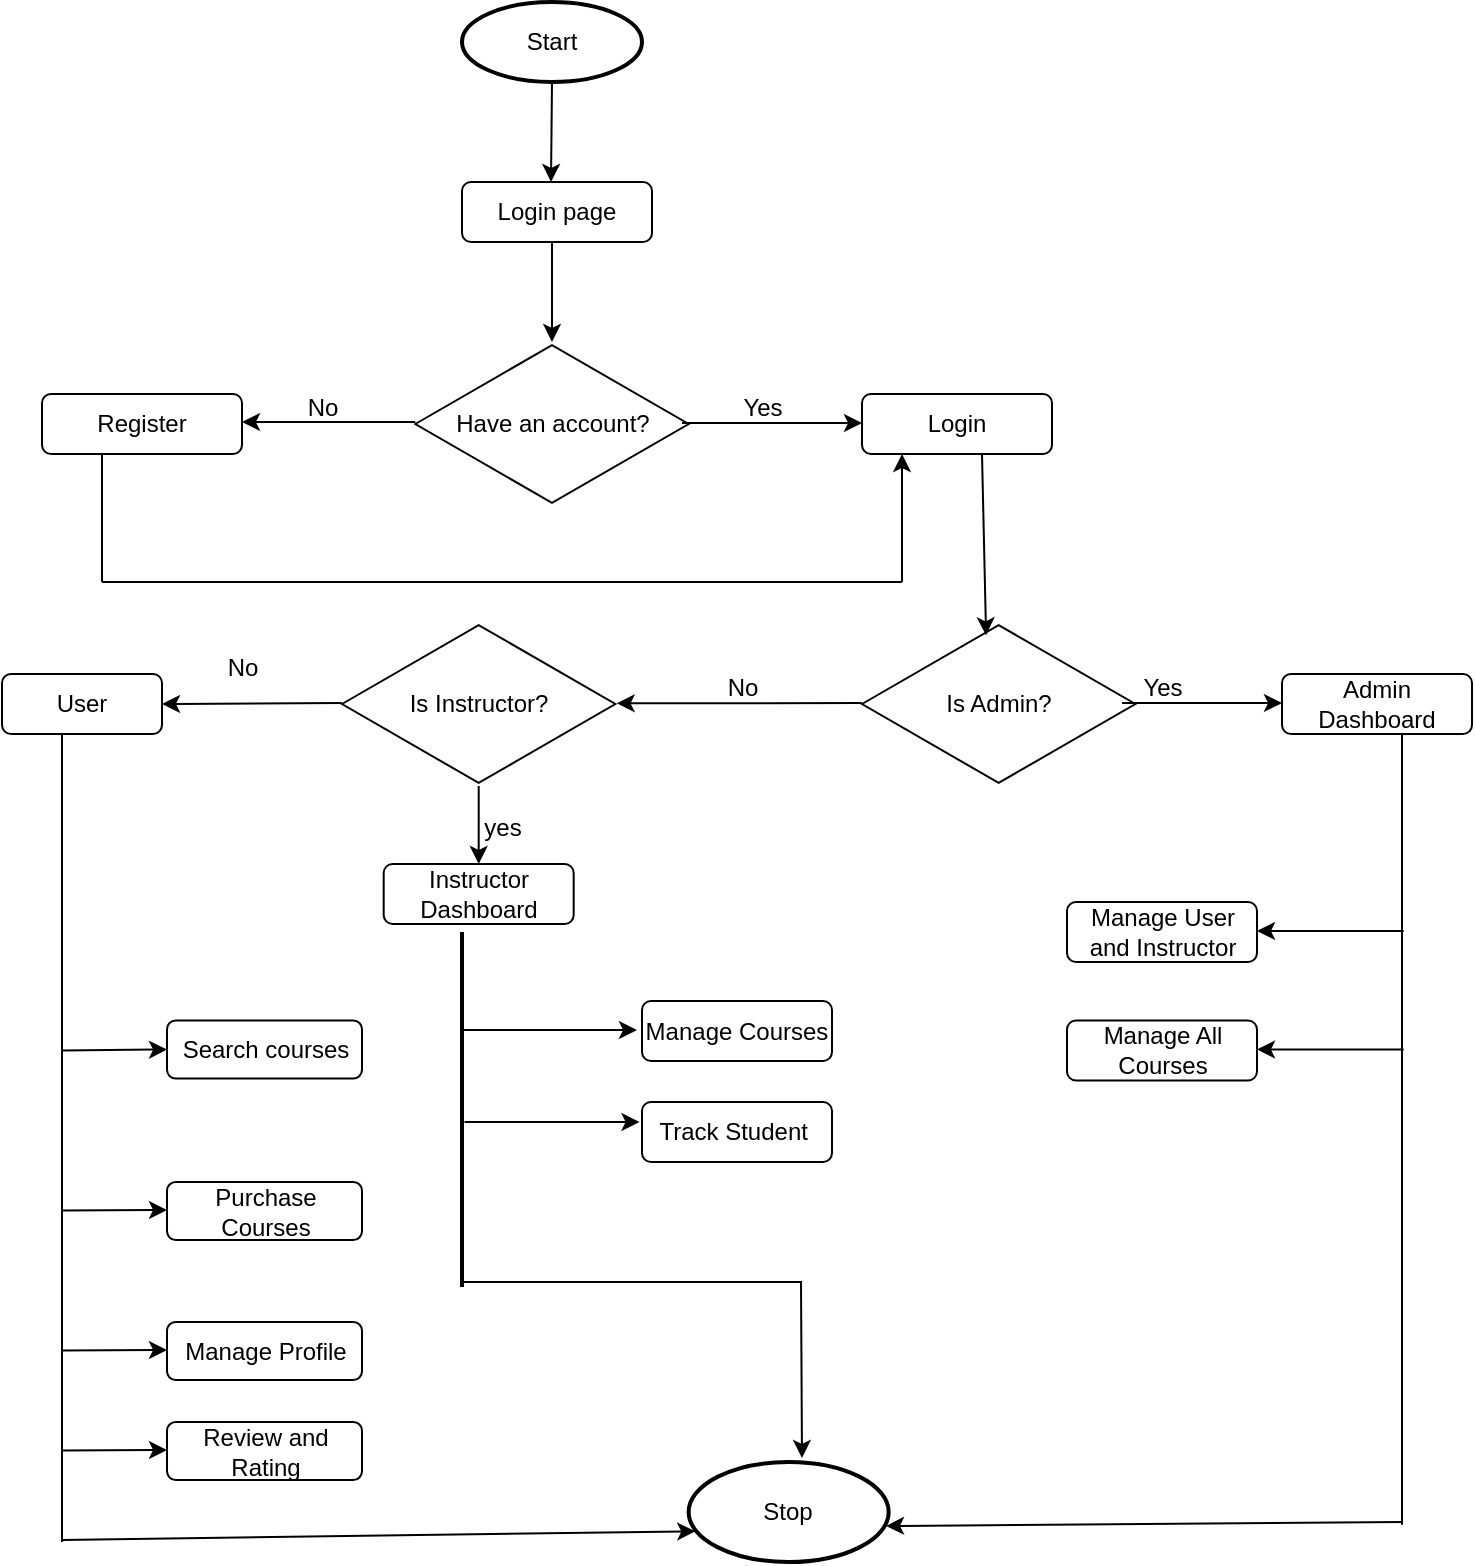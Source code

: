 <mxfile version="26.1.0">
  <diagram name="Page-1" id="zgjJQIXZQNN-yMdNNROe">
    <mxGraphModel dx="794" dy="454" grid="1" gridSize="10" guides="1" tooltips="1" connect="1" arrows="1" fold="1" page="1" pageScale="1" pageWidth="1100" pageHeight="850" math="0" shadow="0">
      <root>
        <mxCell id="0" />
        <mxCell id="1" parent="0" />
        <mxCell id="J3S1IeGs4ny68dF_lAir-1" value="Start" style="strokeWidth=2;html=1;shape=mxgraph.flowchart.start_1;whiteSpace=wrap;" vertex="1" parent="1">
          <mxGeometry x="460" y="80" width="90" height="40" as="geometry" />
        </mxCell>
        <mxCell id="J3S1IeGs4ny68dF_lAir-2" value="Login page" style="rounded=1;whiteSpace=wrap;html=1;" vertex="1" parent="1">
          <mxGeometry x="460" y="170" width="95" height="30" as="geometry" />
        </mxCell>
        <mxCell id="J3S1IeGs4ny68dF_lAir-5" value="Have an account?" style="html=1;whiteSpace=wrap;aspect=fixed;shape=isoRectangle;" vertex="1" parent="1">
          <mxGeometry x="436.66" y="250" width="136.67" height="82" as="geometry" />
        </mxCell>
        <mxCell id="J3S1IeGs4ny68dF_lAir-11" value="" style="endArrow=classic;html=1;rounded=0;" edge="1" parent="1">
          <mxGeometry width="50" height="50" relative="1" as="geometry">
            <mxPoint x="505" y="120" as="sourcePoint" />
            <mxPoint x="504.5" y="170" as="targetPoint" />
          </mxGeometry>
        </mxCell>
        <mxCell id="J3S1IeGs4ny68dF_lAir-15" value="" style="endArrow=classic;html=1;rounded=0;" edge="1" parent="1">
          <mxGeometry width="50" height="50" relative="1" as="geometry">
            <mxPoint x="436.66" y="290" as="sourcePoint" />
            <mxPoint x="350" y="290" as="targetPoint" />
          </mxGeometry>
        </mxCell>
        <mxCell id="J3S1IeGs4ny68dF_lAir-16" value="" style="endArrow=classic;html=1;rounded=0;" edge="1" parent="1">
          <mxGeometry width="50" height="50" relative="1" as="geometry">
            <mxPoint x="505" y="200" as="sourcePoint" />
            <mxPoint x="505" y="250" as="targetPoint" />
          </mxGeometry>
        </mxCell>
        <mxCell id="J3S1IeGs4ny68dF_lAir-18" value="No" style="text;html=1;align=center;verticalAlign=middle;resizable=0;points=[];autosize=1;strokeColor=none;fillColor=none;" vertex="1" parent="1">
          <mxGeometry x="370" y="268" width="40" height="30" as="geometry" />
        </mxCell>
        <mxCell id="J3S1IeGs4ny68dF_lAir-19" value="" style="endArrow=classic;html=1;rounded=0;" edge="1" parent="1">
          <mxGeometry width="50" height="50" relative="1" as="geometry">
            <mxPoint x="570" y="290.5" as="sourcePoint" />
            <mxPoint x="660" y="290.5" as="targetPoint" />
          </mxGeometry>
        </mxCell>
        <mxCell id="J3S1IeGs4ny68dF_lAir-20" value="Yes" style="text;html=1;align=center;verticalAlign=middle;resizable=0;points=[];autosize=1;strokeColor=none;fillColor=none;" vertex="1" parent="1">
          <mxGeometry x="590" y="268" width="40" height="30" as="geometry" />
        </mxCell>
        <mxCell id="J3S1IeGs4ny68dF_lAir-23" value="" style="endArrow=none;html=1;rounded=0;" edge="1" parent="1">
          <mxGeometry width="50" height="50" relative="1" as="geometry">
            <mxPoint x="280" y="306" as="sourcePoint" />
            <mxPoint x="280" y="370" as="targetPoint" />
          </mxGeometry>
        </mxCell>
        <mxCell id="J3S1IeGs4ny68dF_lAir-24" value="" style="endArrow=none;html=1;rounded=0;" edge="1" parent="1">
          <mxGeometry width="50" height="50" relative="1" as="geometry">
            <mxPoint x="680" y="370" as="sourcePoint" />
            <mxPoint x="280" y="370" as="targetPoint" />
          </mxGeometry>
        </mxCell>
        <mxCell id="J3S1IeGs4ny68dF_lAir-25" value="" style="endArrow=classic;html=1;rounded=0;" edge="1" parent="1">
          <mxGeometry width="50" height="50" relative="1" as="geometry">
            <mxPoint x="680" y="370" as="sourcePoint" />
            <mxPoint x="680" y="306" as="targetPoint" />
          </mxGeometry>
        </mxCell>
        <mxCell id="J3S1IeGs4ny68dF_lAir-26" value="Is Admin?" style="html=1;whiteSpace=wrap;aspect=fixed;shape=isoRectangle;" vertex="1" parent="1">
          <mxGeometry x="660" y="390" width="136.67" height="82" as="geometry" />
        </mxCell>
        <mxCell id="J3S1IeGs4ny68dF_lAir-29" value="" style="endArrow=classic;html=1;rounded=0;entryX=0.454;entryY=0.081;entryDx=0;entryDy=0;entryPerimeter=0;" edge="1" parent="1" target="J3S1IeGs4ny68dF_lAir-26">
          <mxGeometry width="50" height="50" relative="1" as="geometry">
            <mxPoint x="720.0" y="306" as="sourcePoint" />
            <mxPoint x="720" y="390" as="targetPoint" />
          </mxGeometry>
        </mxCell>
        <mxCell id="J3S1IeGs4ny68dF_lAir-32" value="" style="endArrow=classic;html=1;rounded=0;" edge="1" parent="1">
          <mxGeometry width="50" height="50" relative="1" as="geometry">
            <mxPoint x="790" y="430.5" as="sourcePoint" />
            <mxPoint x="870" y="430.5" as="targetPoint" />
          </mxGeometry>
        </mxCell>
        <mxCell id="J3S1IeGs4ny68dF_lAir-36" value="Login" style="rounded=1;whiteSpace=wrap;html=1;" vertex="1" parent="1">
          <mxGeometry x="660" y="276" width="95" height="30" as="geometry" />
        </mxCell>
        <mxCell id="J3S1IeGs4ny68dF_lAir-37" value="Register" style="rounded=1;whiteSpace=wrap;html=1;" vertex="1" parent="1">
          <mxGeometry x="250" y="276" width="100" height="30" as="geometry" />
        </mxCell>
        <mxCell id="J3S1IeGs4ny68dF_lAir-40" value="Admin Dashboard" style="rounded=1;whiteSpace=wrap;html=1;" vertex="1" parent="1">
          <mxGeometry x="870" y="416" width="95" height="30" as="geometry" />
        </mxCell>
        <mxCell id="J3S1IeGs4ny68dF_lAir-41" value="Search courses" style="whiteSpace=wrap;html=1;rounded=1;" vertex="1" parent="1">
          <mxGeometry x="312.5" y="589.25" width="97.5" height="29" as="geometry" />
        </mxCell>
        <mxCell id="J3S1IeGs4ny68dF_lAir-44" value="Purchase Courses" style="whiteSpace=wrap;html=1;rounded=1;" vertex="1" parent="1">
          <mxGeometry x="312.5" y="670" width="97.5" height="29" as="geometry" />
        </mxCell>
        <mxCell id="J3S1IeGs4ny68dF_lAir-45" value="Manage Profile" style="whiteSpace=wrap;html=1;rounded=1;" vertex="1" parent="1">
          <mxGeometry x="312.5" y="740" width="97.5" height="29" as="geometry" />
        </mxCell>
        <mxCell id="J3S1IeGs4ny68dF_lAir-60" style="edgeStyle=orthogonalEdgeStyle;rounded=0;orthogonalLoop=1;jettySize=auto;html=1;entryX=0.5;entryY=0;entryDx=0;entryDy=0;" edge="1" parent="1" source="J3S1IeGs4ny68dF_lAir-48" target="J3S1IeGs4ny68dF_lAir-53">
          <mxGeometry relative="1" as="geometry" />
        </mxCell>
        <mxCell id="J3S1IeGs4ny68dF_lAir-48" value="Is Instructor?" style="html=1;whiteSpace=wrap;aspect=fixed;shape=isoRectangle;" vertex="1" parent="1">
          <mxGeometry x="400" y="390" width="136.67" height="82" as="geometry" />
        </mxCell>
        <mxCell id="J3S1IeGs4ny68dF_lAir-50" value="" style="endArrow=classic;html=1;rounded=0;entryX=1.005;entryY=0.496;entryDx=0;entryDy=0;entryPerimeter=0;" edge="1" parent="1" target="J3S1IeGs4ny68dF_lAir-48">
          <mxGeometry width="50" height="50" relative="1" as="geometry">
            <mxPoint x="660.0" y="430.5" as="sourcePoint" />
            <mxPoint x="540" y="431" as="targetPoint" />
          </mxGeometry>
        </mxCell>
        <mxCell id="J3S1IeGs4ny68dF_lAir-51" value="No" style="text;html=1;align=center;verticalAlign=middle;resizable=0;points=[];autosize=1;strokeColor=none;fillColor=none;" vertex="1" parent="1">
          <mxGeometry x="580" y="408" width="40" height="30" as="geometry" />
        </mxCell>
        <mxCell id="J3S1IeGs4ny68dF_lAir-52" value="Yes" style="text;html=1;align=center;verticalAlign=middle;resizable=0;points=[];autosize=1;strokeColor=none;fillColor=none;" vertex="1" parent="1">
          <mxGeometry x="790" y="408" width="40" height="30" as="geometry" />
        </mxCell>
        <mxCell id="J3S1IeGs4ny68dF_lAir-53" value="Instructor Dashboard" style="rounded=1;whiteSpace=wrap;html=1;" vertex="1" parent="1">
          <mxGeometry x="420.84" y="511" width="95" height="30" as="geometry" />
        </mxCell>
        <mxCell id="J3S1IeGs4ny68dF_lAir-55" value="Stop" style="strokeWidth=2;html=1;shape=mxgraph.flowchart.start_1;whiteSpace=wrap;" vertex="1" parent="1">
          <mxGeometry x="573.33" y="810" width="100" height="50" as="geometry" />
        </mxCell>
        <mxCell id="J3S1IeGs4ny68dF_lAir-56" value="" style="line;strokeWidth=2;html=1;rotation=90;" vertex="1" parent="1">
          <mxGeometry x="371.25" y="628.75" width="177.5" height="10" as="geometry" />
        </mxCell>
        <mxCell id="J3S1IeGs4ny68dF_lAir-59" value="" style="endArrow=classic;html=1;rounded=0;" edge="1" parent="1">
          <mxGeometry width="50" height="50" relative="1" as="geometry">
            <mxPoint x="460" y="594" as="sourcePoint" />
            <mxPoint x="547.5" y="594" as="targetPoint" />
          </mxGeometry>
        </mxCell>
        <mxCell id="J3S1IeGs4ny68dF_lAir-61" value="Manage Courses" style="rounded=1;whiteSpace=wrap;html=1;" vertex="1" parent="1">
          <mxGeometry x="550" y="579.5" width="95" height="30" as="geometry" />
        </mxCell>
        <mxCell id="J3S1IeGs4ny68dF_lAir-62" value="" style="endArrow=classic;html=1;rounded=0;" edge="1" parent="1">
          <mxGeometry width="50" height="50" relative="1" as="geometry">
            <mxPoint x="461.25" y="640" as="sourcePoint" />
            <mxPoint x="548.75" y="640" as="targetPoint" />
          </mxGeometry>
        </mxCell>
        <mxCell id="J3S1IeGs4ny68dF_lAir-63" value="Track Student&amp;nbsp;" style="rounded=1;whiteSpace=wrap;html=1;" vertex="1" parent="1">
          <mxGeometry x="550" y="630" width="95" height="30" as="geometry" />
        </mxCell>
        <mxCell id="J3S1IeGs4ny68dF_lAir-70" value="" style="endArrow=classic;html=1;rounded=0;entryX=0;entryY=0.5;entryDx=0;entryDy=0;" edge="1" parent="1" target="J3S1IeGs4ny68dF_lAir-41">
          <mxGeometry width="50" height="50" relative="1" as="geometry">
            <mxPoint x="260" y="604.25" as="sourcePoint" />
            <mxPoint x="310" y="604" as="targetPoint" />
          </mxGeometry>
        </mxCell>
        <mxCell id="J3S1IeGs4ny68dF_lAir-75" value="yes" style="text;html=1;align=center;verticalAlign=middle;resizable=0;points=[];autosize=1;strokeColor=none;fillColor=none;" vertex="1" parent="1">
          <mxGeometry x="460" y="478" width="40" height="30" as="geometry" />
        </mxCell>
        <mxCell id="J3S1IeGs4ny68dF_lAir-76" value="" style="endArrow=classic;html=1;rounded=0;entryX=1;entryY=0.5;entryDx=0;entryDy=0;" edge="1" parent="1" target="J3S1IeGs4ny68dF_lAir-77">
          <mxGeometry width="50" height="50" relative="1" as="geometry">
            <mxPoint x="400" y="430.5" as="sourcePoint" />
            <mxPoint x="330" y="430.5" as="targetPoint" />
          </mxGeometry>
        </mxCell>
        <mxCell id="J3S1IeGs4ny68dF_lAir-77" value="User" style="rounded=1;whiteSpace=wrap;html=1;" vertex="1" parent="1">
          <mxGeometry x="230" y="416" width="80" height="30" as="geometry" />
        </mxCell>
        <mxCell id="J3S1IeGs4ny68dF_lAir-78" style="edgeStyle=orthogonalEdgeStyle;rounded=0;orthogonalLoop=1;jettySize=auto;html=1;exitX=0.5;exitY=1;exitDx=0;exitDy=0;" edge="1" parent="1" source="J3S1IeGs4ny68dF_lAir-77" target="J3S1IeGs4ny68dF_lAir-77">
          <mxGeometry relative="1" as="geometry" />
        </mxCell>
        <mxCell id="J3S1IeGs4ny68dF_lAir-80" value="" style="endArrow=none;html=1;rounded=0;" edge="1" parent="1">
          <mxGeometry width="50" height="50" relative="1" as="geometry">
            <mxPoint x="260" y="446" as="sourcePoint" />
            <mxPoint x="260" y="850" as="targetPoint" />
          </mxGeometry>
        </mxCell>
        <mxCell id="J3S1IeGs4ny68dF_lAir-81" value="No" style="text;html=1;align=center;verticalAlign=middle;resizable=0;points=[];autosize=1;strokeColor=none;fillColor=none;" vertex="1" parent="1">
          <mxGeometry x="330" y="398" width="40" height="30" as="geometry" />
        </mxCell>
        <mxCell id="J3S1IeGs4ny68dF_lAir-82" value="" style="endArrow=classic;html=1;rounded=0;entryX=0;entryY=0.5;entryDx=0;entryDy=0;" edge="1" parent="1">
          <mxGeometry width="50" height="50" relative="1" as="geometry">
            <mxPoint x="259.5" y="684.25" as="sourcePoint" />
            <mxPoint x="312.5" y="684" as="targetPoint" />
          </mxGeometry>
        </mxCell>
        <mxCell id="J3S1IeGs4ny68dF_lAir-83" value="" style="endArrow=classic;html=1;rounded=0;entryX=0;entryY=0.5;entryDx=0;entryDy=0;" edge="1" parent="1">
          <mxGeometry width="50" height="50" relative="1" as="geometry">
            <mxPoint x="259.5" y="754.25" as="sourcePoint" />
            <mxPoint x="312.5" y="754" as="targetPoint" />
          </mxGeometry>
        </mxCell>
        <mxCell id="J3S1IeGs4ny68dF_lAir-84" value="" style="endArrow=none;html=1;rounded=0;" edge="1" parent="1">
          <mxGeometry width="50" height="50" relative="1" as="geometry">
            <mxPoint x="460" y="720" as="sourcePoint" />
            <mxPoint x="630" y="720" as="targetPoint" />
          </mxGeometry>
        </mxCell>
        <mxCell id="J3S1IeGs4ny68dF_lAir-85" value="" style="endArrow=classic;html=1;rounded=0;" edge="1" parent="1">
          <mxGeometry width="50" height="50" relative="1" as="geometry">
            <mxPoint x="629.5" y="720" as="sourcePoint" />
            <mxPoint x="630" y="808" as="targetPoint" />
          </mxGeometry>
        </mxCell>
        <mxCell id="J3S1IeGs4ny68dF_lAir-86" value="" style="endArrow=classic;html=1;rounded=0;entryX=0.033;entryY=0.693;entryDx=0;entryDy=0;entryPerimeter=0;" edge="1" parent="1" target="J3S1IeGs4ny68dF_lAir-55">
          <mxGeometry width="50" height="50" relative="1" as="geometry">
            <mxPoint x="260" y="849" as="sourcePoint" />
            <mxPoint x="350" y="850" as="targetPoint" />
          </mxGeometry>
        </mxCell>
        <mxCell id="J3S1IeGs4ny68dF_lAir-91" value="" style="endArrow=none;html=1;rounded=0;" edge="1" parent="1">
          <mxGeometry width="50" height="50" relative="1" as="geometry">
            <mxPoint x="930" y="446" as="sourcePoint" />
            <mxPoint x="930" y="841.333" as="targetPoint" />
          </mxGeometry>
        </mxCell>
        <mxCell id="J3S1IeGs4ny68dF_lAir-92" value="" style="endArrow=classic;html=1;rounded=0;entryX=0.987;entryY=0.64;entryDx=0;entryDy=0;entryPerimeter=0;" edge="1" parent="1" target="J3S1IeGs4ny68dF_lAir-55">
          <mxGeometry width="50" height="50" relative="1" as="geometry">
            <mxPoint x="930" y="840" as="sourcePoint" />
            <mxPoint x="850" y="840.667" as="targetPoint" />
          </mxGeometry>
        </mxCell>
        <mxCell id="J3S1IeGs4ny68dF_lAir-94" value="Manage User and Instructor" style="rounded=1;whiteSpace=wrap;html=1;" vertex="1" parent="1">
          <mxGeometry x="762.5" y="530" width="95" height="30" as="geometry" />
        </mxCell>
        <mxCell id="J3S1IeGs4ny68dF_lAir-95" value="Manage All Courses" style="rounded=1;whiteSpace=wrap;html=1;" vertex="1" parent="1">
          <mxGeometry x="762.5" y="589.25" width="95" height="30" as="geometry" />
        </mxCell>
        <mxCell id="J3S1IeGs4ny68dF_lAir-96" value="" style="endArrow=classic;html=1;rounded=0;" edge="1" parent="1">
          <mxGeometry width="50" height="50" relative="1" as="geometry">
            <mxPoint x="930.83" y="544.5" as="sourcePoint" />
            <mxPoint x="857.5" y="544.5" as="targetPoint" />
          </mxGeometry>
        </mxCell>
        <mxCell id="J3S1IeGs4ny68dF_lAir-98" value="" style="endArrow=classic;html=1;rounded=0;" edge="1" parent="1">
          <mxGeometry width="50" height="50" relative="1" as="geometry">
            <mxPoint x="930.83" y="603.75" as="sourcePoint" />
            <mxPoint x="857.5" y="603.75" as="targetPoint" />
          </mxGeometry>
        </mxCell>
        <mxCell id="J3S1IeGs4ny68dF_lAir-99" value="Review and Rating" style="whiteSpace=wrap;html=1;rounded=1;" vertex="1" parent="1">
          <mxGeometry x="312.5" y="790" width="97.5" height="29" as="geometry" />
        </mxCell>
        <mxCell id="J3S1IeGs4ny68dF_lAir-100" value="" style="endArrow=classic;html=1;rounded=0;entryX=0;entryY=0.5;entryDx=0;entryDy=0;" edge="1" parent="1">
          <mxGeometry width="50" height="50" relative="1" as="geometry">
            <mxPoint x="259.5" y="804.25" as="sourcePoint" />
            <mxPoint x="312.5" y="804" as="targetPoint" />
          </mxGeometry>
        </mxCell>
      </root>
    </mxGraphModel>
  </diagram>
</mxfile>
